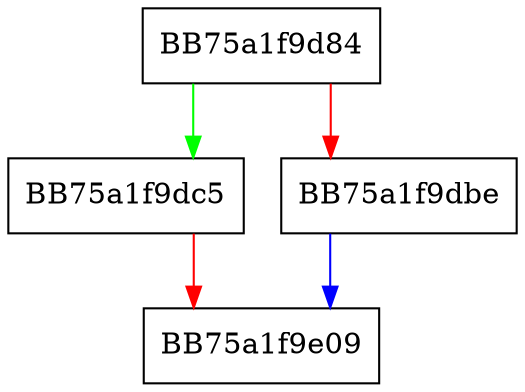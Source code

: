 digraph scan_rpf {
  node [shape="box"];
  graph [splines=ortho];
  BB75a1f9d84 -> BB75a1f9dc5 [color="green"];
  BB75a1f9d84 -> BB75a1f9dbe [color="red"];
  BB75a1f9dbe -> BB75a1f9e09 [color="blue"];
  BB75a1f9dc5 -> BB75a1f9e09 [color="red"];
}